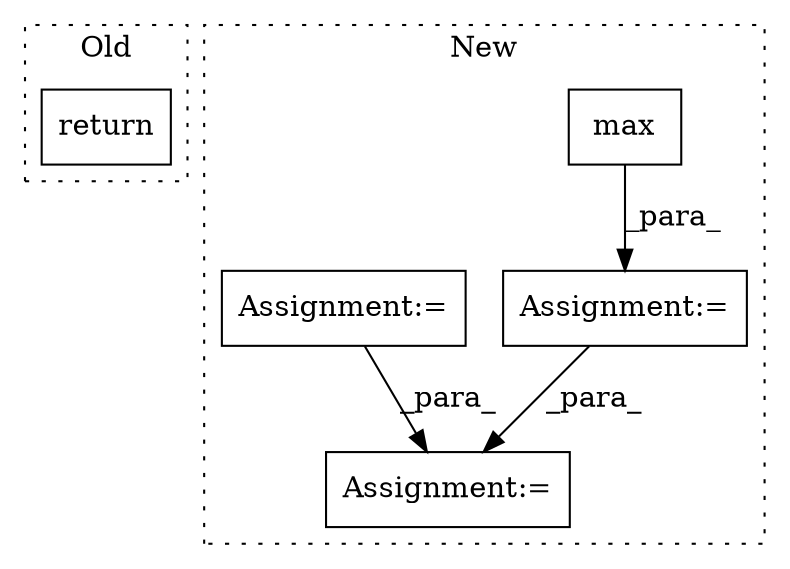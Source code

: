 digraph G {
subgraph cluster0 {
1 [label="return" a="41" s="1532" l="7" shape="box"];
label = "Old";
style="dotted";
}
subgraph cluster1 {
2 [label="max" a="32" s="1864,1875" l="4,1" shape="box"];
3 [label="Assignment:=" a="7" s="2025" l="1" shape="box"];
4 [label="Assignment:=" a="7" s="1861" l="1" shape="box"];
5 [label="Assignment:=" a="7" s="1886" l="1" shape="box"];
label = "New";
style="dotted";
}
2 -> 4 [label="_para_"];
4 -> 3 [label="_para_"];
5 -> 3 [label="_para_"];
}